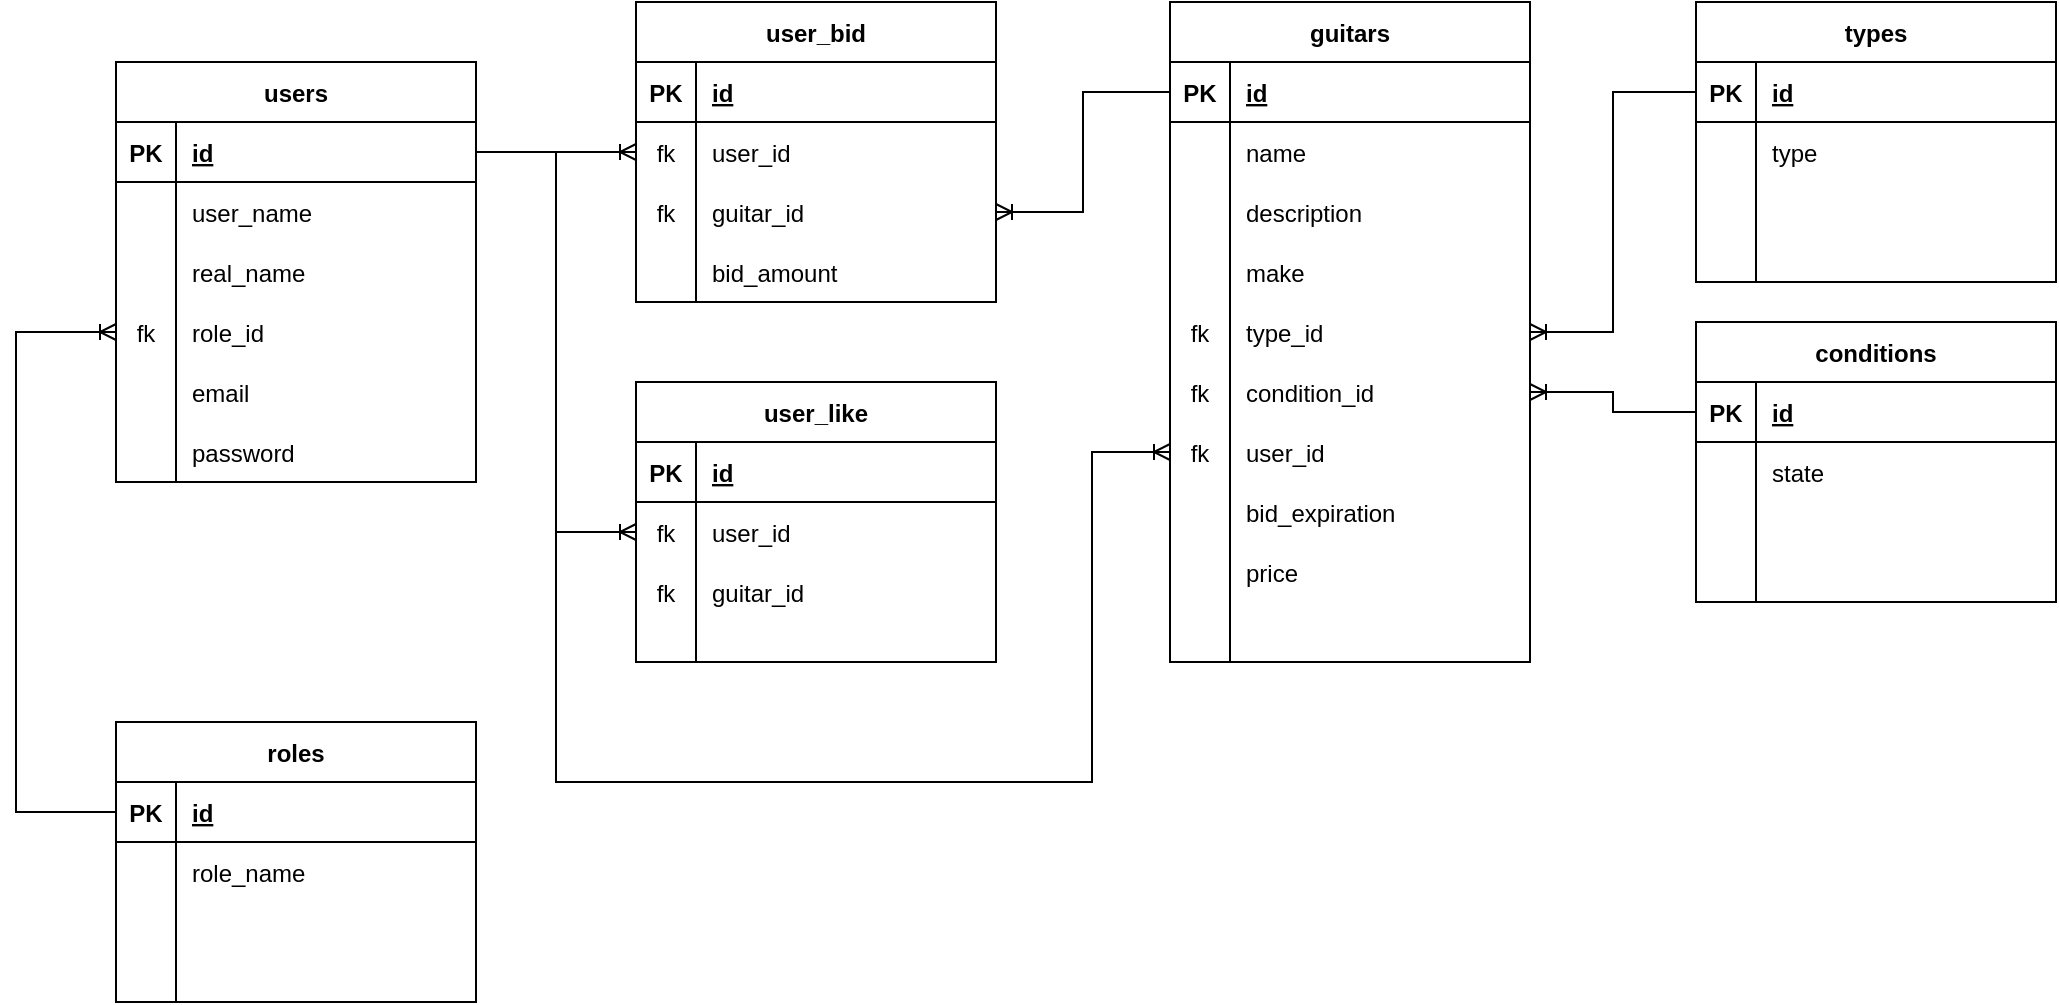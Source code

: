 <mxfile version="20.8.23" type="device"><diagram name="Page-1" id="mUnk5jI9YwAdTZvocxEB"><mxGraphModel dx="1479" dy="732" grid="1" gridSize="10" guides="1" tooltips="1" connect="1" arrows="1" fold="1" page="1" pageScale="1" pageWidth="827" pageHeight="1169" math="0" shadow="0"><root><mxCell id="0"/><mxCell id="1" parent="0"/><mxCell id="qanh94Ku8igepS6LKpz8-15" value="users" style="shape=table;startSize=30;container=1;collapsible=1;childLayout=tableLayout;fixedRows=1;rowLines=0;fontStyle=1;align=center;resizeLast=1;" vertex="1" parent="1"><mxGeometry x="90" y="130" width="180" height="210" as="geometry"/></mxCell><mxCell id="qanh94Ku8igepS6LKpz8-16" value="" style="shape=tableRow;horizontal=0;startSize=0;swimlaneHead=0;swimlaneBody=0;fillColor=none;collapsible=0;dropTarget=0;points=[[0,0.5],[1,0.5]];portConstraint=eastwest;top=0;left=0;right=0;bottom=1;" vertex="1" parent="qanh94Ku8igepS6LKpz8-15"><mxGeometry y="30" width="180" height="30" as="geometry"/></mxCell><mxCell id="qanh94Ku8igepS6LKpz8-17" value="PK" style="shape=partialRectangle;connectable=0;fillColor=none;top=0;left=0;bottom=0;right=0;fontStyle=1;overflow=hidden;" vertex="1" parent="qanh94Ku8igepS6LKpz8-16"><mxGeometry width="30" height="30" as="geometry"><mxRectangle width="30" height="30" as="alternateBounds"/></mxGeometry></mxCell><mxCell id="qanh94Ku8igepS6LKpz8-18" value="id" style="shape=partialRectangle;connectable=0;fillColor=none;top=0;left=0;bottom=0;right=0;align=left;spacingLeft=6;fontStyle=5;overflow=hidden;" vertex="1" parent="qanh94Ku8igepS6LKpz8-16"><mxGeometry x="30" width="150" height="30" as="geometry"><mxRectangle width="150" height="30" as="alternateBounds"/></mxGeometry></mxCell><mxCell id="qanh94Ku8igepS6LKpz8-19" value="" style="shape=tableRow;horizontal=0;startSize=0;swimlaneHead=0;swimlaneBody=0;fillColor=none;collapsible=0;dropTarget=0;points=[[0,0.5],[1,0.5]];portConstraint=eastwest;top=0;left=0;right=0;bottom=0;" vertex="1" parent="qanh94Ku8igepS6LKpz8-15"><mxGeometry y="60" width="180" height="30" as="geometry"/></mxCell><mxCell id="qanh94Ku8igepS6LKpz8-20" value="" style="shape=partialRectangle;connectable=0;fillColor=none;top=0;left=0;bottom=0;right=0;editable=1;overflow=hidden;" vertex="1" parent="qanh94Ku8igepS6LKpz8-19"><mxGeometry width="30" height="30" as="geometry"><mxRectangle width="30" height="30" as="alternateBounds"/></mxGeometry></mxCell><mxCell id="qanh94Ku8igepS6LKpz8-21" value="user_name" style="shape=partialRectangle;connectable=0;fillColor=none;top=0;left=0;bottom=0;right=0;align=left;spacingLeft=6;overflow=hidden;" vertex="1" parent="qanh94Ku8igepS6LKpz8-19"><mxGeometry x="30" width="150" height="30" as="geometry"><mxRectangle width="150" height="30" as="alternateBounds"/></mxGeometry></mxCell><mxCell id="qanh94Ku8igepS6LKpz8-22" value="" style="shape=tableRow;horizontal=0;startSize=0;swimlaneHead=0;swimlaneBody=0;fillColor=none;collapsible=0;dropTarget=0;points=[[0,0.5],[1,0.5]];portConstraint=eastwest;top=0;left=0;right=0;bottom=0;" vertex="1" parent="qanh94Ku8igepS6LKpz8-15"><mxGeometry y="90" width="180" height="30" as="geometry"/></mxCell><mxCell id="qanh94Ku8igepS6LKpz8-23" value="" style="shape=partialRectangle;connectable=0;fillColor=none;top=0;left=0;bottom=0;right=0;editable=1;overflow=hidden;" vertex="1" parent="qanh94Ku8igepS6LKpz8-22"><mxGeometry width="30" height="30" as="geometry"><mxRectangle width="30" height="30" as="alternateBounds"/></mxGeometry></mxCell><mxCell id="qanh94Ku8igepS6LKpz8-24" value="real_name" style="shape=partialRectangle;connectable=0;fillColor=none;top=0;left=0;bottom=0;right=0;align=left;spacingLeft=6;overflow=hidden;" vertex="1" parent="qanh94Ku8igepS6LKpz8-22"><mxGeometry x="30" width="150" height="30" as="geometry"><mxRectangle width="150" height="30" as="alternateBounds"/></mxGeometry></mxCell><mxCell id="qanh94Ku8igepS6LKpz8-25" value="" style="shape=tableRow;horizontal=0;startSize=0;swimlaneHead=0;swimlaneBody=0;fillColor=none;collapsible=0;dropTarget=0;points=[[0,0.5],[1,0.5]];portConstraint=eastwest;top=0;left=0;right=0;bottom=0;" vertex="1" parent="qanh94Ku8igepS6LKpz8-15"><mxGeometry y="120" width="180" height="30" as="geometry"/></mxCell><mxCell id="qanh94Ku8igepS6LKpz8-26" value="fk" style="shape=partialRectangle;connectable=0;fillColor=none;top=0;left=0;bottom=0;right=0;editable=1;overflow=hidden;" vertex="1" parent="qanh94Ku8igepS6LKpz8-25"><mxGeometry width="30" height="30" as="geometry"><mxRectangle width="30" height="30" as="alternateBounds"/></mxGeometry></mxCell><mxCell id="qanh94Ku8igepS6LKpz8-27" value="role_id" style="shape=partialRectangle;connectable=0;fillColor=none;top=0;left=0;bottom=0;right=0;align=left;spacingLeft=6;overflow=hidden;" vertex="1" parent="qanh94Ku8igepS6LKpz8-25"><mxGeometry x="30" width="150" height="30" as="geometry"><mxRectangle width="150" height="30" as="alternateBounds"/></mxGeometry></mxCell><mxCell id="qanh94Ku8igepS6LKpz8-28" value="" style="shape=tableRow;horizontal=0;startSize=0;swimlaneHead=0;swimlaneBody=0;fillColor=none;collapsible=0;dropTarget=0;points=[[0,0.5],[1,0.5]];portConstraint=eastwest;top=0;left=0;right=0;bottom=0;" vertex="1" parent="qanh94Ku8igepS6LKpz8-15"><mxGeometry y="150" width="180" height="30" as="geometry"/></mxCell><mxCell id="qanh94Ku8igepS6LKpz8-29" value="" style="shape=partialRectangle;connectable=0;fillColor=none;top=0;left=0;bottom=0;right=0;editable=1;overflow=hidden;" vertex="1" parent="qanh94Ku8igepS6LKpz8-28"><mxGeometry width="30" height="30" as="geometry"><mxRectangle width="30" height="30" as="alternateBounds"/></mxGeometry></mxCell><mxCell id="qanh94Ku8igepS6LKpz8-30" value="email" style="shape=partialRectangle;connectable=0;fillColor=none;top=0;left=0;bottom=0;right=0;align=left;spacingLeft=6;overflow=hidden;" vertex="1" parent="qanh94Ku8igepS6LKpz8-28"><mxGeometry x="30" width="150" height="30" as="geometry"><mxRectangle width="150" height="30" as="alternateBounds"/></mxGeometry></mxCell><mxCell id="qanh94Ku8igepS6LKpz8-31" value="" style="shape=tableRow;horizontal=0;startSize=0;swimlaneHead=0;swimlaneBody=0;fillColor=none;collapsible=0;dropTarget=0;points=[[0,0.5],[1,0.5]];portConstraint=eastwest;top=0;left=0;right=0;bottom=0;" vertex="1" parent="qanh94Ku8igepS6LKpz8-15"><mxGeometry y="180" width="180" height="30" as="geometry"/></mxCell><mxCell id="qanh94Ku8igepS6LKpz8-32" value="" style="shape=partialRectangle;connectable=0;fillColor=none;top=0;left=0;bottom=0;right=0;editable=1;overflow=hidden;" vertex="1" parent="qanh94Ku8igepS6LKpz8-31"><mxGeometry width="30" height="30" as="geometry"><mxRectangle width="30" height="30" as="alternateBounds"/></mxGeometry></mxCell><mxCell id="qanh94Ku8igepS6LKpz8-33" value="password" style="shape=partialRectangle;connectable=0;fillColor=none;top=0;left=0;bottom=0;right=0;align=left;spacingLeft=6;overflow=hidden;" vertex="1" parent="qanh94Ku8igepS6LKpz8-31"><mxGeometry x="30" width="150" height="30" as="geometry"><mxRectangle width="150" height="30" as="alternateBounds"/></mxGeometry></mxCell><mxCell id="qanh94Ku8igepS6LKpz8-34" value="roles" style="shape=table;startSize=30;container=1;collapsible=1;childLayout=tableLayout;fixedRows=1;rowLines=0;fontStyle=1;align=center;resizeLast=1;" vertex="1" parent="1"><mxGeometry x="90" y="460" width="180" height="140" as="geometry"/></mxCell><mxCell id="qanh94Ku8igepS6LKpz8-35" value="" style="shape=tableRow;horizontal=0;startSize=0;swimlaneHead=0;swimlaneBody=0;fillColor=none;collapsible=0;dropTarget=0;points=[[0,0.5],[1,0.5]];portConstraint=eastwest;top=0;left=0;right=0;bottom=1;" vertex="1" parent="qanh94Ku8igepS6LKpz8-34"><mxGeometry y="30" width="180" height="30" as="geometry"/></mxCell><mxCell id="qanh94Ku8igepS6LKpz8-36" value="PK" style="shape=partialRectangle;connectable=0;fillColor=none;top=0;left=0;bottom=0;right=0;fontStyle=1;overflow=hidden;" vertex="1" parent="qanh94Ku8igepS6LKpz8-35"><mxGeometry width="30" height="30" as="geometry"><mxRectangle width="30" height="30" as="alternateBounds"/></mxGeometry></mxCell><mxCell id="qanh94Ku8igepS6LKpz8-37" value="id" style="shape=partialRectangle;connectable=0;fillColor=none;top=0;left=0;bottom=0;right=0;align=left;spacingLeft=6;fontStyle=5;overflow=hidden;" vertex="1" parent="qanh94Ku8igepS6LKpz8-35"><mxGeometry x="30" width="150" height="30" as="geometry"><mxRectangle width="150" height="30" as="alternateBounds"/></mxGeometry></mxCell><mxCell id="qanh94Ku8igepS6LKpz8-38" value="" style="shape=tableRow;horizontal=0;startSize=0;swimlaneHead=0;swimlaneBody=0;fillColor=none;collapsible=0;dropTarget=0;points=[[0,0.5],[1,0.5]];portConstraint=eastwest;top=0;left=0;right=0;bottom=0;" vertex="1" parent="qanh94Ku8igepS6LKpz8-34"><mxGeometry y="60" width="180" height="30" as="geometry"/></mxCell><mxCell id="qanh94Ku8igepS6LKpz8-39" value="" style="shape=partialRectangle;connectable=0;fillColor=none;top=0;left=0;bottom=0;right=0;editable=1;overflow=hidden;" vertex="1" parent="qanh94Ku8igepS6LKpz8-38"><mxGeometry width="30" height="30" as="geometry"><mxRectangle width="30" height="30" as="alternateBounds"/></mxGeometry></mxCell><mxCell id="qanh94Ku8igepS6LKpz8-40" value="role_name" style="shape=partialRectangle;connectable=0;fillColor=none;top=0;left=0;bottom=0;right=0;align=left;spacingLeft=6;overflow=hidden;" vertex="1" parent="qanh94Ku8igepS6LKpz8-38"><mxGeometry x="30" width="150" height="30" as="geometry"><mxRectangle width="150" height="30" as="alternateBounds"/></mxGeometry></mxCell><mxCell id="qanh94Ku8igepS6LKpz8-41" value="" style="shape=tableRow;horizontal=0;startSize=0;swimlaneHead=0;swimlaneBody=0;fillColor=none;collapsible=0;dropTarget=0;points=[[0,0.5],[1,0.5]];portConstraint=eastwest;top=0;left=0;right=0;bottom=0;" vertex="1" parent="qanh94Ku8igepS6LKpz8-34"><mxGeometry y="90" width="180" height="30" as="geometry"/></mxCell><mxCell id="qanh94Ku8igepS6LKpz8-42" value="" style="shape=partialRectangle;connectable=0;fillColor=none;top=0;left=0;bottom=0;right=0;editable=1;overflow=hidden;" vertex="1" parent="qanh94Ku8igepS6LKpz8-41"><mxGeometry width="30" height="30" as="geometry"><mxRectangle width="30" height="30" as="alternateBounds"/></mxGeometry></mxCell><mxCell id="qanh94Ku8igepS6LKpz8-43" value="" style="shape=partialRectangle;connectable=0;fillColor=none;top=0;left=0;bottom=0;right=0;align=left;spacingLeft=6;overflow=hidden;" vertex="1" parent="qanh94Ku8igepS6LKpz8-41"><mxGeometry x="30" width="150" height="30" as="geometry"><mxRectangle width="150" height="30" as="alternateBounds"/></mxGeometry></mxCell><mxCell id="qanh94Ku8igepS6LKpz8-44" value="" style="shape=tableRow;horizontal=0;startSize=0;swimlaneHead=0;swimlaneBody=0;fillColor=none;collapsible=0;dropTarget=0;points=[[0,0.5],[1,0.5]];portConstraint=eastwest;top=0;left=0;right=0;bottom=0;" vertex="1" parent="qanh94Ku8igepS6LKpz8-34"><mxGeometry y="120" width="180" height="20" as="geometry"/></mxCell><mxCell id="qanh94Ku8igepS6LKpz8-45" value="" style="shape=partialRectangle;connectable=0;fillColor=none;top=0;left=0;bottom=0;right=0;editable=1;overflow=hidden;" vertex="1" parent="qanh94Ku8igepS6LKpz8-44"><mxGeometry width="30" height="20" as="geometry"><mxRectangle width="30" height="20" as="alternateBounds"/></mxGeometry></mxCell><mxCell id="qanh94Ku8igepS6LKpz8-46" value="" style="shape=partialRectangle;connectable=0;fillColor=none;top=0;left=0;bottom=0;right=0;align=left;spacingLeft=6;overflow=hidden;" vertex="1" parent="qanh94Ku8igepS6LKpz8-44"><mxGeometry x="30" width="150" height="20" as="geometry"><mxRectangle width="150" height="20" as="alternateBounds"/></mxGeometry></mxCell><mxCell id="qanh94Ku8igepS6LKpz8-47" value="user_bid" style="shape=table;startSize=30;container=1;collapsible=1;childLayout=tableLayout;fixedRows=1;rowLines=0;fontStyle=1;align=center;resizeLast=1;" vertex="1" parent="1"><mxGeometry x="350" y="100" width="180" height="150" as="geometry"/></mxCell><mxCell id="qanh94Ku8igepS6LKpz8-48" value="" style="shape=tableRow;horizontal=0;startSize=0;swimlaneHead=0;swimlaneBody=0;fillColor=none;collapsible=0;dropTarget=0;points=[[0,0.5],[1,0.5]];portConstraint=eastwest;top=0;left=0;right=0;bottom=1;" vertex="1" parent="qanh94Ku8igepS6LKpz8-47"><mxGeometry y="30" width="180" height="30" as="geometry"/></mxCell><mxCell id="qanh94Ku8igepS6LKpz8-49" value="PK" style="shape=partialRectangle;connectable=0;fillColor=none;top=0;left=0;bottom=0;right=0;fontStyle=1;overflow=hidden;" vertex="1" parent="qanh94Ku8igepS6LKpz8-48"><mxGeometry width="30" height="30" as="geometry"><mxRectangle width="30" height="30" as="alternateBounds"/></mxGeometry></mxCell><mxCell id="qanh94Ku8igepS6LKpz8-50" value="id" style="shape=partialRectangle;connectable=0;fillColor=none;top=0;left=0;bottom=0;right=0;align=left;spacingLeft=6;fontStyle=5;overflow=hidden;" vertex="1" parent="qanh94Ku8igepS6LKpz8-48"><mxGeometry x="30" width="150" height="30" as="geometry"><mxRectangle width="150" height="30" as="alternateBounds"/></mxGeometry></mxCell><mxCell id="qanh94Ku8igepS6LKpz8-51" value="" style="shape=tableRow;horizontal=0;startSize=0;swimlaneHead=0;swimlaneBody=0;fillColor=none;collapsible=0;dropTarget=0;points=[[0,0.5],[1,0.5]];portConstraint=eastwest;top=0;left=0;right=0;bottom=0;" vertex="1" parent="qanh94Ku8igepS6LKpz8-47"><mxGeometry y="60" width="180" height="30" as="geometry"/></mxCell><mxCell id="qanh94Ku8igepS6LKpz8-52" value="fk" style="shape=partialRectangle;connectable=0;fillColor=none;top=0;left=0;bottom=0;right=0;editable=1;overflow=hidden;" vertex="1" parent="qanh94Ku8igepS6LKpz8-51"><mxGeometry width="30" height="30" as="geometry"><mxRectangle width="30" height="30" as="alternateBounds"/></mxGeometry></mxCell><mxCell id="qanh94Ku8igepS6LKpz8-53" value="user_id" style="shape=partialRectangle;connectable=0;fillColor=none;top=0;left=0;bottom=0;right=0;align=left;spacingLeft=6;overflow=hidden;" vertex="1" parent="qanh94Ku8igepS6LKpz8-51"><mxGeometry x="30" width="150" height="30" as="geometry"><mxRectangle width="150" height="30" as="alternateBounds"/></mxGeometry></mxCell><mxCell id="qanh94Ku8igepS6LKpz8-54" value="" style="shape=tableRow;horizontal=0;startSize=0;swimlaneHead=0;swimlaneBody=0;fillColor=none;collapsible=0;dropTarget=0;points=[[0,0.5],[1,0.5]];portConstraint=eastwest;top=0;left=0;right=0;bottom=0;" vertex="1" parent="qanh94Ku8igepS6LKpz8-47"><mxGeometry y="90" width="180" height="30" as="geometry"/></mxCell><mxCell id="qanh94Ku8igepS6LKpz8-55" value="fk" style="shape=partialRectangle;connectable=0;fillColor=none;top=0;left=0;bottom=0;right=0;editable=1;overflow=hidden;" vertex="1" parent="qanh94Ku8igepS6LKpz8-54"><mxGeometry width="30" height="30" as="geometry"><mxRectangle width="30" height="30" as="alternateBounds"/></mxGeometry></mxCell><mxCell id="qanh94Ku8igepS6LKpz8-56" value="guitar_id" style="shape=partialRectangle;connectable=0;fillColor=none;top=0;left=0;bottom=0;right=0;align=left;spacingLeft=6;overflow=hidden;" vertex="1" parent="qanh94Ku8igepS6LKpz8-54"><mxGeometry x="30" width="150" height="30" as="geometry"><mxRectangle width="150" height="30" as="alternateBounds"/></mxGeometry></mxCell><mxCell id="qanh94Ku8igepS6LKpz8-57" value="" style="shape=tableRow;horizontal=0;startSize=0;swimlaneHead=0;swimlaneBody=0;fillColor=none;collapsible=0;dropTarget=0;points=[[0,0.5],[1,0.5]];portConstraint=eastwest;top=0;left=0;right=0;bottom=0;" vertex="1" parent="qanh94Ku8igepS6LKpz8-47"><mxGeometry y="120" width="180" height="30" as="geometry"/></mxCell><mxCell id="qanh94Ku8igepS6LKpz8-58" value="" style="shape=partialRectangle;connectable=0;fillColor=none;top=0;left=0;bottom=0;right=0;editable=1;overflow=hidden;" vertex="1" parent="qanh94Ku8igepS6LKpz8-57"><mxGeometry width="30" height="30" as="geometry"><mxRectangle width="30" height="30" as="alternateBounds"/></mxGeometry></mxCell><mxCell id="qanh94Ku8igepS6LKpz8-59" value="bid_amount" style="shape=partialRectangle;connectable=0;fillColor=none;top=0;left=0;bottom=0;right=0;align=left;spacingLeft=6;overflow=hidden;" vertex="1" parent="qanh94Ku8igepS6LKpz8-57"><mxGeometry x="30" width="150" height="30" as="geometry"><mxRectangle width="150" height="30" as="alternateBounds"/></mxGeometry></mxCell><mxCell id="qanh94Ku8igepS6LKpz8-60" value="user_like" style="shape=table;startSize=30;container=1;collapsible=1;childLayout=tableLayout;fixedRows=1;rowLines=0;fontStyle=1;align=center;resizeLast=1;" vertex="1" parent="1"><mxGeometry x="350" y="290" width="180" height="140" as="geometry"/></mxCell><mxCell id="qanh94Ku8igepS6LKpz8-61" value="" style="shape=tableRow;horizontal=0;startSize=0;swimlaneHead=0;swimlaneBody=0;fillColor=none;collapsible=0;dropTarget=0;points=[[0,0.5],[1,0.5]];portConstraint=eastwest;top=0;left=0;right=0;bottom=1;" vertex="1" parent="qanh94Ku8igepS6LKpz8-60"><mxGeometry y="30" width="180" height="30" as="geometry"/></mxCell><mxCell id="qanh94Ku8igepS6LKpz8-62" value="PK" style="shape=partialRectangle;connectable=0;fillColor=none;top=0;left=0;bottom=0;right=0;fontStyle=1;overflow=hidden;" vertex="1" parent="qanh94Ku8igepS6LKpz8-61"><mxGeometry width="30" height="30" as="geometry"><mxRectangle width="30" height="30" as="alternateBounds"/></mxGeometry></mxCell><mxCell id="qanh94Ku8igepS6LKpz8-63" value="id" style="shape=partialRectangle;connectable=0;fillColor=none;top=0;left=0;bottom=0;right=0;align=left;spacingLeft=6;fontStyle=5;overflow=hidden;" vertex="1" parent="qanh94Ku8igepS6LKpz8-61"><mxGeometry x="30" width="150" height="30" as="geometry"><mxRectangle width="150" height="30" as="alternateBounds"/></mxGeometry></mxCell><mxCell id="qanh94Ku8igepS6LKpz8-64" value="" style="shape=tableRow;horizontal=0;startSize=0;swimlaneHead=0;swimlaneBody=0;fillColor=none;collapsible=0;dropTarget=0;points=[[0,0.5],[1,0.5]];portConstraint=eastwest;top=0;left=0;right=0;bottom=0;" vertex="1" parent="qanh94Ku8igepS6LKpz8-60"><mxGeometry y="60" width="180" height="30" as="geometry"/></mxCell><mxCell id="qanh94Ku8igepS6LKpz8-65" value="fk" style="shape=partialRectangle;connectable=0;fillColor=none;top=0;left=0;bottom=0;right=0;editable=1;overflow=hidden;" vertex="1" parent="qanh94Ku8igepS6LKpz8-64"><mxGeometry width="30" height="30" as="geometry"><mxRectangle width="30" height="30" as="alternateBounds"/></mxGeometry></mxCell><mxCell id="qanh94Ku8igepS6LKpz8-66" value="user_id" style="shape=partialRectangle;connectable=0;fillColor=none;top=0;left=0;bottom=0;right=0;align=left;spacingLeft=6;overflow=hidden;" vertex="1" parent="qanh94Ku8igepS6LKpz8-64"><mxGeometry x="30" width="150" height="30" as="geometry"><mxRectangle width="150" height="30" as="alternateBounds"/></mxGeometry></mxCell><mxCell id="qanh94Ku8igepS6LKpz8-67" value="" style="shape=tableRow;horizontal=0;startSize=0;swimlaneHead=0;swimlaneBody=0;fillColor=none;collapsible=0;dropTarget=0;points=[[0,0.5],[1,0.5]];portConstraint=eastwest;top=0;left=0;right=0;bottom=0;" vertex="1" parent="qanh94Ku8igepS6LKpz8-60"><mxGeometry y="90" width="180" height="30" as="geometry"/></mxCell><mxCell id="qanh94Ku8igepS6LKpz8-68" value="fk" style="shape=partialRectangle;connectable=0;fillColor=none;top=0;left=0;bottom=0;right=0;editable=1;overflow=hidden;" vertex="1" parent="qanh94Ku8igepS6LKpz8-67"><mxGeometry width="30" height="30" as="geometry"><mxRectangle width="30" height="30" as="alternateBounds"/></mxGeometry></mxCell><mxCell id="qanh94Ku8igepS6LKpz8-69" value="guitar_id" style="shape=partialRectangle;connectable=0;fillColor=none;top=0;left=0;bottom=0;right=0;align=left;spacingLeft=6;overflow=hidden;" vertex="1" parent="qanh94Ku8igepS6LKpz8-67"><mxGeometry x="30" width="150" height="30" as="geometry"><mxRectangle width="150" height="30" as="alternateBounds"/></mxGeometry></mxCell><mxCell id="qanh94Ku8igepS6LKpz8-70" value="" style="shape=tableRow;horizontal=0;startSize=0;swimlaneHead=0;swimlaneBody=0;fillColor=none;collapsible=0;dropTarget=0;points=[[0,0.5],[1,0.5]];portConstraint=eastwest;top=0;left=0;right=0;bottom=0;" vertex="1" parent="qanh94Ku8igepS6LKpz8-60"><mxGeometry y="120" width="180" height="20" as="geometry"/></mxCell><mxCell id="qanh94Ku8igepS6LKpz8-71" value="" style="shape=partialRectangle;connectable=0;fillColor=none;top=0;left=0;bottom=0;right=0;editable=1;overflow=hidden;" vertex="1" parent="qanh94Ku8igepS6LKpz8-70"><mxGeometry width="30" height="20" as="geometry"><mxRectangle width="30" height="20" as="alternateBounds"/></mxGeometry></mxCell><mxCell id="qanh94Ku8igepS6LKpz8-72" value="" style="shape=partialRectangle;connectable=0;fillColor=none;top=0;left=0;bottom=0;right=0;align=left;spacingLeft=6;overflow=hidden;" vertex="1" parent="qanh94Ku8igepS6LKpz8-70"><mxGeometry x="30" width="150" height="20" as="geometry"><mxRectangle width="150" height="20" as="alternateBounds"/></mxGeometry></mxCell><mxCell id="qanh94Ku8igepS6LKpz8-73" value="guitars" style="shape=table;startSize=30;container=1;collapsible=1;childLayout=tableLayout;fixedRows=1;rowLines=0;fontStyle=1;align=center;resizeLast=1;" vertex="1" parent="1"><mxGeometry x="617" y="100" width="180" height="330" as="geometry"/></mxCell><mxCell id="qanh94Ku8igepS6LKpz8-74" value="" style="shape=tableRow;horizontal=0;startSize=0;swimlaneHead=0;swimlaneBody=0;fillColor=none;collapsible=0;dropTarget=0;points=[[0,0.5],[1,0.5]];portConstraint=eastwest;top=0;left=0;right=0;bottom=1;" vertex="1" parent="qanh94Ku8igepS6LKpz8-73"><mxGeometry y="30" width="180" height="30" as="geometry"/></mxCell><mxCell id="qanh94Ku8igepS6LKpz8-75" value="PK" style="shape=partialRectangle;connectable=0;fillColor=none;top=0;left=0;bottom=0;right=0;fontStyle=1;overflow=hidden;" vertex="1" parent="qanh94Ku8igepS6LKpz8-74"><mxGeometry width="30" height="30" as="geometry"><mxRectangle width="30" height="30" as="alternateBounds"/></mxGeometry></mxCell><mxCell id="qanh94Ku8igepS6LKpz8-76" value="id" style="shape=partialRectangle;connectable=0;fillColor=none;top=0;left=0;bottom=0;right=0;align=left;spacingLeft=6;fontStyle=5;overflow=hidden;" vertex="1" parent="qanh94Ku8igepS6LKpz8-74"><mxGeometry x="30" width="150" height="30" as="geometry"><mxRectangle width="150" height="30" as="alternateBounds"/></mxGeometry></mxCell><mxCell id="qanh94Ku8igepS6LKpz8-77" value="" style="shape=tableRow;horizontal=0;startSize=0;swimlaneHead=0;swimlaneBody=0;fillColor=none;collapsible=0;dropTarget=0;points=[[0,0.5],[1,0.5]];portConstraint=eastwest;top=0;left=0;right=0;bottom=0;" vertex="1" parent="qanh94Ku8igepS6LKpz8-73"><mxGeometry y="60" width="180" height="30" as="geometry"/></mxCell><mxCell id="qanh94Ku8igepS6LKpz8-78" value="" style="shape=partialRectangle;connectable=0;fillColor=none;top=0;left=0;bottom=0;right=0;editable=1;overflow=hidden;" vertex="1" parent="qanh94Ku8igepS6LKpz8-77"><mxGeometry width="30" height="30" as="geometry"><mxRectangle width="30" height="30" as="alternateBounds"/></mxGeometry></mxCell><mxCell id="qanh94Ku8igepS6LKpz8-79" value="name" style="shape=partialRectangle;connectable=0;fillColor=none;top=0;left=0;bottom=0;right=0;align=left;spacingLeft=6;overflow=hidden;" vertex="1" parent="qanh94Ku8igepS6LKpz8-77"><mxGeometry x="30" width="150" height="30" as="geometry"><mxRectangle width="150" height="30" as="alternateBounds"/></mxGeometry></mxCell><mxCell id="qanh94Ku8igepS6LKpz8-80" value="" style="shape=tableRow;horizontal=0;startSize=0;swimlaneHead=0;swimlaneBody=0;fillColor=none;collapsible=0;dropTarget=0;points=[[0,0.5],[1,0.5]];portConstraint=eastwest;top=0;left=0;right=0;bottom=0;" vertex="1" parent="qanh94Ku8igepS6LKpz8-73"><mxGeometry y="90" width="180" height="30" as="geometry"/></mxCell><mxCell id="qanh94Ku8igepS6LKpz8-81" value="" style="shape=partialRectangle;connectable=0;fillColor=none;top=0;left=0;bottom=0;right=0;editable=1;overflow=hidden;" vertex="1" parent="qanh94Ku8igepS6LKpz8-80"><mxGeometry width="30" height="30" as="geometry"><mxRectangle width="30" height="30" as="alternateBounds"/></mxGeometry></mxCell><mxCell id="qanh94Ku8igepS6LKpz8-82" value="description" style="shape=partialRectangle;connectable=0;fillColor=none;top=0;left=0;bottom=0;right=0;align=left;spacingLeft=6;overflow=hidden;" vertex="1" parent="qanh94Ku8igepS6LKpz8-80"><mxGeometry x="30" width="150" height="30" as="geometry"><mxRectangle width="150" height="30" as="alternateBounds"/></mxGeometry></mxCell><mxCell id="qanh94Ku8igepS6LKpz8-98" value="" style="shape=tableRow;horizontal=0;startSize=0;swimlaneHead=0;swimlaneBody=0;fillColor=none;collapsible=0;dropTarget=0;points=[[0,0.5],[1,0.5]];portConstraint=eastwest;top=0;left=0;right=0;bottom=0;" vertex="1" parent="qanh94Ku8igepS6LKpz8-73"><mxGeometry y="120" width="180" height="30" as="geometry"/></mxCell><mxCell id="qanh94Ku8igepS6LKpz8-99" value="" style="shape=partialRectangle;connectable=0;fillColor=none;top=0;left=0;bottom=0;right=0;editable=1;overflow=hidden;" vertex="1" parent="qanh94Ku8igepS6LKpz8-98"><mxGeometry width="30" height="30" as="geometry"><mxRectangle width="30" height="30" as="alternateBounds"/></mxGeometry></mxCell><mxCell id="qanh94Ku8igepS6LKpz8-100" value="make" style="shape=partialRectangle;connectable=0;fillColor=none;top=0;left=0;bottom=0;right=0;align=left;spacingLeft=6;overflow=hidden;" vertex="1" parent="qanh94Ku8igepS6LKpz8-98"><mxGeometry x="30" width="150" height="30" as="geometry"><mxRectangle width="150" height="30" as="alternateBounds"/></mxGeometry></mxCell><mxCell id="qanh94Ku8igepS6LKpz8-83" value="" style="shape=tableRow;horizontal=0;startSize=0;swimlaneHead=0;swimlaneBody=0;fillColor=none;collapsible=0;dropTarget=0;points=[[0,0.5],[1,0.5]];portConstraint=eastwest;top=0;left=0;right=0;bottom=0;" vertex="1" parent="qanh94Ku8igepS6LKpz8-73"><mxGeometry y="150" width="180" height="30" as="geometry"/></mxCell><mxCell id="qanh94Ku8igepS6LKpz8-84" value="fk" style="shape=partialRectangle;connectable=0;fillColor=none;top=0;left=0;bottom=0;right=0;editable=1;overflow=hidden;" vertex="1" parent="qanh94Ku8igepS6LKpz8-83"><mxGeometry width="30" height="30" as="geometry"><mxRectangle width="30" height="30" as="alternateBounds"/></mxGeometry></mxCell><mxCell id="qanh94Ku8igepS6LKpz8-85" value="type_id" style="shape=partialRectangle;connectable=0;fillColor=none;top=0;left=0;bottom=0;right=0;align=left;spacingLeft=6;overflow=hidden;" vertex="1" parent="qanh94Ku8igepS6LKpz8-83"><mxGeometry x="30" width="150" height="30" as="geometry"><mxRectangle width="150" height="30" as="alternateBounds"/></mxGeometry></mxCell><mxCell id="qanh94Ku8igepS6LKpz8-86" value="" style="shape=tableRow;horizontal=0;startSize=0;swimlaneHead=0;swimlaneBody=0;fillColor=none;collapsible=0;dropTarget=0;points=[[0,0.5],[1,0.5]];portConstraint=eastwest;top=0;left=0;right=0;bottom=0;" vertex="1" parent="qanh94Ku8igepS6LKpz8-73"><mxGeometry y="180" width="180" height="30" as="geometry"/></mxCell><mxCell id="qanh94Ku8igepS6LKpz8-87" value="fk" style="shape=partialRectangle;connectable=0;fillColor=none;top=0;left=0;bottom=0;right=0;editable=1;overflow=hidden;" vertex="1" parent="qanh94Ku8igepS6LKpz8-86"><mxGeometry width="30" height="30" as="geometry"><mxRectangle width="30" height="30" as="alternateBounds"/></mxGeometry></mxCell><mxCell id="qanh94Ku8igepS6LKpz8-88" value="condition_id" style="shape=partialRectangle;connectable=0;fillColor=none;top=0;left=0;bottom=0;right=0;align=left;spacingLeft=6;overflow=hidden;" vertex="1" parent="qanh94Ku8igepS6LKpz8-86"><mxGeometry x="30" width="150" height="30" as="geometry"><mxRectangle width="150" height="30" as="alternateBounds"/></mxGeometry></mxCell><mxCell id="qanh94Ku8igepS6LKpz8-89" value="" style="shape=tableRow;horizontal=0;startSize=0;swimlaneHead=0;swimlaneBody=0;fillColor=none;collapsible=0;dropTarget=0;points=[[0,0.5],[1,0.5]];portConstraint=eastwest;top=0;left=0;right=0;bottom=0;" vertex="1" parent="qanh94Ku8igepS6LKpz8-73"><mxGeometry y="210" width="180" height="30" as="geometry"/></mxCell><mxCell id="qanh94Ku8igepS6LKpz8-90" value="fk" style="shape=partialRectangle;connectable=0;fillColor=none;top=0;left=0;bottom=0;right=0;editable=1;overflow=hidden;" vertex="1" parent="qanh94Ku8igepS6LKpz8-89"><mxGeometry width="30" height="30" as="geometry"><mxRectangle width="30" height="30" as="alternateBounds"/></mxGeometry></mxCell><mxCell id="qanh94Ku8igepS6LKpz8-91" value="user_id" style="shape=partialRectangle;connectable=0;fillColor=none;top=0;left=0;bottom=0;right=0;align=left;spacingLeft=6;overflow=hidden;" vertex="1" parent="qanh94Ku8igepS6LKpz8-89"><mxGeometry x="30" width="150" height="30" as="geometry"><mxRectangle width="150" height="30" as="alternateBounds"/></mxGeometry></mxCell><mxCell id="qanh94Ku8igepS6LKpz8-95" value="" style="shape=tableRow;horizontal=0;startSize=0;swimlaneHead=0;swimlaneBody=0;fillColor=none;collapsible=0;dropTarget=0;points=[[0,0.5],[1,0.5]];portConstraint=eastwest;top=0;left=0;right=0;bottom=0;" vertex="1" parent="qanh94Ku8igepS6LKpz8-73"><mxGeometry y="240" width="180" height="30" as="geometry"/></mxCell><mxCell id="qanh94Ku8igepS6LKpz8-96" value="" style="shape=partialRectangle;connectable=0;fillColor=none;top=0;left=0;bottom=0;right=0;editable=1;overflow=hidden;" vertex="1" parent="qanh94Ku8igepS6LKpz8-95"><mxGeometry width="30" height="30" as="geometry"><mxRectangle width="30" height="30" as="alternateBounds"/></mxGeometry></mxCell><mxCell id="qanh94Ku8igepS6LKpz8-97" value="bid_expiration" style="shape=partialRectangle;connectable=0;fillColor=none;top=0;left=0;bottom=0;right=0;align=left;spacingLeft=6;overflow=hidden;" vertex="1" parent="qanh94Ku8igepS6LKpz8-95"><mxGeometry x="30" width="150" height="30" as="geometry"><mxRectangle width="150" height="30" as="alternateBounds"/></mxGeometry></mxCell><mxCell id="qanh94Ku8igepS6LKpz8-101" value="" style="shape=tableRow;horizontal=0;startSize=0;swimlaneHead=0;swimlaneBody=0;fillColor=none;collapsible=0;dropTarget=0;points=[[0,0.5],[1,0.5]];portConstraint=eastwest;top=0;left=0;right=0;bottom=0;" vertex="1" parent="qanh94Ku8igepS6LKpz8-73"><mxGeometry y="270" width="180" height="30" as="geometry"/></mxCell><mxCell id="qanh94Ku8igepS6LKpz8-102" value="" style="shape=partialRectangle;connectable=0;fillColor=none;top=0;left=0;bottom=0;right=0;editable=1;overflow=hidden;" vertex="1" parent="qanh94Ku8igepS6LKpz8-101"><mxGeometry width="30" height="30" as="geometry"><mxRectangle width="30" height="30" as="alternateBounds"/></mxGeometry></mxCell><mxCell id="qanh94Ku8igepS6LKpz8-103" value="price" style="shape=partialRectangle;connectable=0;fillColor=none;top=0;left=0;bottom=0;right=0;align=left;spacingLeft=6;overflow=hidden;" vertex="1" parent="qanh94Ku8igepS6LKpz8-101"><mxGeometry x="30" width="150" height="30" as="geometry"><mxRectangle width="150" height="30" as="alternateBounds"/></mxGeometry></mxCell><mxCell id="qanh94Ku8igepS6LKpz8-92" value="" style="shape=tableRow;horizontal=0;startSize=0;swimlaneHead=0;swimlaneBody=0;fillColor=none;collapsible=0;dropTarget=0;points=[[0,0.5],[1,0.5]];portConstraint=eastwest;top=0;left=0;right=0;bottom=0;" vertex="1" parent="qanh94Ku8igepS6LKpz8-73"><mxGeometry y="300" width="180" height="30" as="geometry"/></mxCell><mxCell id="qanh94Ku8igepS6LKpz8-93" value="" style="shape=partialRectangle;connectable=0;fillColor=none;top=0;left=0;bottom=0;right=0;editable=1;overflow=hidden;" vertex="1" parent="qanh94Ku8igepS6LKpz8-92"><mxGeometry width="30" height="30" as="geometry"><mxRectangle width="30" height="30" as="alternateBounds"/></mxGeometry></mxCell><mxCell id="qanh94Ku8igepS6LKpz8-94" value="" style="shape=partialRectangle;connectable=0;fillColor=none;top=0;left=0;bottom=0;right=0;align=left;spacingLeft=6;overflow=hidden;" vertex="1" parent="qanh94Ku8igepS6LKpz8-92"><mxGeometry x="30" width="150" height="30" as="geometry"><mxRectangle width="150" height="30" as="alternateBounds"/></mxGeometry></mxCell><mxCell id="qanh94Ku8igepS6LKpz8-104" value="types" style="shape=table;startSize=30;container=1;collapsible=1;childLayout=tableLayout;fixedRows=1;rowLines=0;fontStyle=1;align=center;resizeLast=1;" vertex="1" parent="1"><mxGeometry x="880" y="100" width="180" height="140" as="geometry"/></mxCell><mxCell id="qanh94Ku8igepS6LKpz8-105" value="" style="shape=tableRow;horizontal=0;startSize=0;swimlaneHead=0;swimlaneBody=0;fillColor=none;collapsible=0;dropTarget=0;points=[[0,0.5],[1,0.5]];portConstraint=eastwest;top=0;left=0;right=0;bottom=1;" vertex="1" parent="qanh94Ku8igepS6LKpz8-104"><mxGeometry y="30" width="180" height="30" as="geometry"/></mxCell><mxCell id="qanh94Ku8igepS6LKpz8-106" value="PK" style="shape=partialRectangle;connectable=0;fillColor=none;top=0;left=0;bottom=0;right=0;fontStyle=1;overflow=hidden;" vertex="1" parent="qanh94Ku8igepS6LKpz8-105"><mxGeometry width="30" height="30" as="geometry"><mxRectangle width="30" height="30" as="alternateBounds"/></mxGeometry></mxCell><mxCell id="qanh94Ku8igepS6LKpz8-107" value="id" style="shape=partialRectangle;connectable=0;fillColor=none;top=0;left=0;bottom=0;right=0;align=left;spacingLeft=6;fontStyle=5;overflow=hidden;" vertex="1" parent="qanh94Ku8igepS6LKpz8-105"><mxGeometry x="30" width="150" height="30" as="geometry"><mxRectangle width="150" height="30" as="alternateBounds"/></mxGeometry></mxCell><mxCell id="qanh94Ku8igepS6LKpz8-108" value="" style="shape=tableRow;horizontal=0;startSize=0;swimlaneHead=0;swimlaneBody=0;fillColor=none;collapsible=0;dropTarget=0;points=[[0,0.5],[1,0.5]];portConstraint=eastwest;top=0;left=0;right=0;bottom=0;" vertex="1" parent="qanh94Ku8igepS6LKpz8-104"><mxGeometry y="60" width="180" height="30" as="geometry"/></mxCell><mxCell id="qanh94Ku8igepS6LKpz8-109" value="" style="shape=partialRectangle;connectable=0;fillColor=none;top=0;left=0;bottom=0;right=0;editable=1;overflow=hidden;" vertex="1" parent="qanh94Ku8igepS6LKpz8-108"><mxGeometry width="30" height="30" as="geometry"><mxRectangle width="30" height="30" as="alternateBounds"/></mxGeometry></mxCell><mxCell id="qanh94Ku8igepS6LKpz8-110" value="type" style="shape=partialRectangle;connectable=0;fillColor=none;top=0;left=0;bottom=0;right=0;align=left;spacingLeft=6;overflow=hidden;" vertex="1" parent="qanh94Ku8igepS6LKpz8-108"><mxGeometry x="30" width="150" height="30" as="geometry"><mxRectangle width="150" height="30" as="alternateBounds"/></mxGeometry></mxCell><mxCell id="qanh94Ku8igepS6LKpz8-111" value="" style="shape=tableRow;horizontal=0;startSize=0;swimlaneHead=0;swimlaneBody=0;fillColor=none;collapsible=0;dropTarget=0;points=[[0,0.5],[1,0.5]];portConstraint=eastwest;top=0;left=0;right=0;bottom=0;" vertex="1" parent="qanh94Ku8igepS6LKpz8-104"><mxGeometry y="90" width="180" height="30" as="geometry"/></mxCell><mxCell id="qanh94Ku8igepS6LKpz8-112" value="" style="shape=partialRectangle;connectable=0;fillColor=none;top=0;left=0;bottom=0;right=0;editable=1;overflow=hidden;" vertex="1" parent="qanh94Ku8igepS6LKpz8-111"><mxGeometry width="30" height="30" as="geometry"><mxRectangle width="30" height="30" as="alternateBounds"/></mxGeometry></mxCell><mxCell id="qanh94Ku8igepS6LKpz8-113" value="" style="shape=partialRectangle;connectable=0;fillColor=none;top=0;left=0;bottom=0;right=0;align=left;spacingLeft=6;overflow=hidden;" vertex="1" parent="qanh94Ku8igepS6LKpz8-111"><mxGeometry x="30" width="150" height="30" as="geometry"><mxRectangle width="150" height="30" as="alternateBounds"/></mxGeometry></mxCell><mxCell id="qanh94Ku8igepS6LKpz8-114" value="" style="shape=tableRow;horizontal=0;startSize=0;swimlaneHead=0;swimlaneBody=0;fillColor=none;collapsible=0;dropTarget=0;points=[[0,0.5],[1,0.5]];portConstraint=eastwest;top=0;left=0;right=0;bottom=0;" vertex="1" parent="qanh94Ku8igepS6LKpz8-104"><mxGeometry y="120" width="180" height="20" as="geometry"/></mxCell><mxCell id="qanh94Ku8igepS6LKpz8-115" value="" style="shape=partialRectangle;connectable=0;fillColor=none;top=0;left=0;bottom=0;right=0;editable=1;overflow=hidden;" vertex="1" parent="qanh94Ku8igepS6LKpz8-114"><mxGeometry width="30" height="20" as="geometry"><mxRectangle width="30" height="20" as="alternateBounds"/></mxGeometry></mxCell><mxCell id="qanh94Ku8igepS6LKpz8-116" value="" style="shape=partialRectangle;connectable=0;fillColor=none;top=0;left=0;bottom=0;right=0;align=left;spacingLeft=6;overflow=hidden;" vertex="1" parent="qanh94Ku8igepS6LKpz8-114"><mxGeometry x="30" width="150" height="20" as="geometry"><mxRectangle width="150" height="20" as="alternateBounds"/></mxGeometry></mxCell><mxCell id="qanh94Ku8igepS6LKpz8-117" value="conditions" style="shape=table;startSize=30;container=1;collapsible=1;childLayout=tableLayout;fixedRows=1;rowLines=0;fontStyle=1;align=center;resizeLast=1;" vertex="1" parent="1"><mxGeometry x="880" y="260" width="180" height="140" as="geometry"/></mxCell><mxCell id="qanh94Ku8igepS6LKpz8-118" value="" style="shape=tableRow;horizontal=0;startSize=0;swimlaneHead=0;swimlaneBody=0;fillColor=none;collapsible=0;dropTarget=0;points=[[0,0.5],[1,0.5]];portConstraint=eastwest;top=0;left=0;right=0;bottom=1;" vertex="1" parent="qanh94Ku8igepS6LKpz8-117"><mxGeometry y="30" width="180" height="30" as="geometry"/></mxCell><mxCell id="qanh94Ku8igepS6LKpz8-119" value="PK" style="shape=partialRectangle;connectable=0;fillColor=none;top=0;left=0;bottom=0;right=0;fontStyle=1;overflow=hidden;" vertex="1" parent="qanh94Ku8igepS6LKpz8-118"><mxGeometry width="30" height="30" as="geometry"><mxRectangle width="30" height="30" as="alternateBounds"/></mxGeometry></mxCell><mxCell id="qanh94Ku8igepS6LKpz8-120" value="id" style="shape=partialRectangle;connectable=0;fillColor=none;top=0;left=0;bottom=0;right=0;align=left;spacingLeft=6;fontStyle=5;overflow=hidden;" vertex="1" parent="qanh94Ku8igepS6LKpz8-118"><mxGeometry x="30" width="150" height="30" as="geometry"><mxRectangle width="150" height="30" as="alternateBounds"/></mxGeometry></mxCell><mxCell id="qanh94Ku8igepS6LKpz8-121" value="" style="shape=tableRow;horizontal=0;startSize=0;swimlaneHead=0;swimlaneBody=0;fillColor=none;collapsible=0;dropTarget=0;points=[[0,0.5],[1,0.5]];portConstraint=eastwest;top=0;left=0;right=0;bottom=0;" vertex="1" parent="qanh94Ku8igepS6LKpz8-117"><mxGeometry y="60" width="180" height="30" as="geometry"/></mxCell><mxCell id="qanh94Ku8igepS6LKpz8-122" value="" style="shape=partialRectangle;connectable=0;fillColor=none;top=0;left=0;bottom=0;right=0;editable=1;overflow=hidden;" vertex="1" parent="qanh94Ku8igepS6LKpz8-121"><mxGeometry width="30" height="30" as="geometry"><mxRectangle width="30" height="30" as="alternateBounds"/></mxGeometry></mxCell><mxCell id="qanh94Ku8igepS6LKpz8-123" value="state" style="shape=partialRectangle;connectable=0;fillColor=none;top=0;left=0;bottom=0;right=0;align=left;spacingLeft=6;overflow=hidden;" vertex="1" parent="qanh94Ku8igepS6LKpz8-121"><mxGeometry x="30" width="150" height="30" as="geometry"><mxRectangle width="150" height="30" as="alternateBounds"/></mxGeometry></mxCell><mxCell id="qanh94Ku8igepS6LKpz8-124" value="" style="shape=tableRow;horizontal=0;startSize=0;swimlaneHead=0;swimlaneBody=0;fillColor=none;collapsible=0;dropTarget=0;points=[[0,0.5],[1,0.5]];portConstraint=eastwest;top=0;left=0;right=0;bottom=0;" vertex="1" parent="qanh94Ku8igepS6LKpz8-117"><mxGeometry y="90" width="180" height="30" as="geometry"/></mxCell><mxCell id="qanh94Ku8igepS6LKpz8-125" value="" style="shape=partialRectangle;connectable=0;fillColor=none;top=0;left=0;bottom=0;right=0;editable=1;overflow=hidden;" vertex="1" parent="qanh94Ku8igepS6LKpz8-124"><mxGeometry width="30" height="30" as="geometry"><mxRectangle width="30" height="30" as="alternateBounds"/></mxGeometry></mxCell><mxCell id="qanh94Ku8igepS6LKpz8-126" value="" style="shape=partialRectangle;connectable=0;fillColor=none;top=0;left=0;bottom=0;right=0;align=left;spacingLeft=6;overflow=hidden;" vertex="1" parent="qanh94Ku8igepS6LKpz8-124"><mxGeometry x="30" width="150" height="30" as="geometry"><mxRectangle width="150" height="30" as="alternateBounds"/></mxGeometry></mxCell><mxCell id="qanh94Ku8igepS6LKpz8-127" value="" style="shape=tableRow;horizontal=0;startSize=0;swimlaneHead=0;swimlaneBody=0;fillColor=none;collapsible=0;dropTarget=0;points=[[0,0.5],[1,0.5]];portConstraint=eastwest;top=0;left=0;right=0;bottom=0;" vertex="1" parent="qanh94Ku8igepS6LKpz8-117"><mxGeometry y="120" width="180" height="20" as="geometry"/></mxCell><mxCell id="qanh94Ku8igepS6LKpz8-128" value="" style="shape=partialRectangle;connectable=0;fillColor=none;top=0;left=0;bottom=0;right=0;editable=1;overflow=hidden;" vertex="1" parent="qanh94Ku8igepS6LKpz8-127"><mxGeometry width="30" height="20" as="geometry"><mxRectangle width="30" height="20" as="alternateBounds"/></mxGeometry></mxCell><mxCell id="qanh94Ku8igepS6LKpz8-129" value="" style="shape=partialRectangle;connectable=0;fillColor=none;top=0;left=0;bottom=0;right=0;align=left;spacingLeft=6;overflow=hidden;" vertex="1" parent="qanh94Ku8igepS6LKpz8-127"><mxGeometry x="30" width="150" height="20" as="geometry"><mxRectangle width="150" height="20" as="alternateBounds"/></mxGeometry></mxCell><mxCell id="qanh94Ku8igepS6LKpz8-146" value="" style="edgeStyle=entityRelationEdgeStyle;fontSize=12;html=1;endArrow=ERoneToMany;rounded=0;exitX=1;exitY=0.5;exitDx=0;exitDy=0;entryX=0;entryY=0.5;entryDx=0;entryDy=0;" edge="1" parent="1" source="qanh94Ku8igepS6LKpz8-16" target="qanh94Ku8igepS6LKpz8-51"><mxGeometry width="100" height="100" relative="1" as="geometry"><mxPoint x="310" y="220" as="sourcePoint"/><mxPoint x="410" y="120" as="targetPoint"/></mxGeometry></mxCell><mxCell id="qanh94Ku8igepS6LKpz8-147" value="" style="edgeStyle=orthogonalEdgeStyle;fontSize=12;html=1;endArrow=ERoneToMany;rounded=0;exitX=1;exitY=0.5;exitDx=0;exitDy=0;entryX=0;entryY=0.5;entryDx=0;entryDy=0;" edge="1" parent="1" source="qanh94Ku8igepS6LKpz8-16" target="qanh94Ku8igepS6LKpz8-64"><mxGeometry width="100" height="100" relative="1" as="geometry"><mxPoint x="280" y="185" as="sourcePoint"/><mxPoint x="360" y="185" as="targetPoint"/></mxGeometry></mxCell><mxCell id="qanh94Ku8igepS6LKpz8-148" value="" style="edgeStyle=orthogonalEdgeStyle;fontSize=12;html=1;endArrow=ERoneToMany;rounded=0;exitX=0;exitY=0.5;exitDx=0;exitDy=0;entryX=0;entryY=0.5;entryDx=0;entryDy=0;" edge="1" parent="1" source="qanh94Ku8igepS6LKpz8-35" target="qanh94Ku8igepS6LKpz8-25"><mxGeometry width="100" height="100" relative="1" as="geometry"><mxPoint x="-70" y="260" as="sourcePoint"/><mxPoint x="10" y="450" as="targetPoint"/><Array as="points"><mxPoint x="40" y="505"/><mxPoint x="40" y="265"/></Array></mxGeometry></mxCell><mxCell id="qanh94Ku8igepS6LKpz8-149" value="" style="edgeStyle=orthogonalEdgeStyle;fontSize=12;html=1;endArrow=ERoneToMany;rounded=0;exitX=0;exitY=0.5;exitDx=0;exitDy=0;entryX=1;entryY=0.5;entryDx=0;entryDy=0;" edge="1" parent="1" source="qanh94Ku8igepS6LKpz8-118" target="qanh94Ku8igepS6LKpz8-86"><mxGeometry width="100" height="100" relative="1" as="geometry"><mxPoint x="790" y="320" as="sourcePoint"/><mxPoint x="890" y="220" as="targetPoint"/></mxGeometry></mxCell><mxCell id="qanh94Ku8igepS6LKpz8-150" value="" style="edgeStyle=orthogonalEdgeStyle;fontSize=12;html=1;endArrow=ERoneToMany;rounded=0;exitX=0;exitY=0.5;exitDx=0;exitDy=0;entryX=1;entryY=0.5;entryDx=0;entryDy=0;" edge="1" parent="1" source="qanh94Ku8igepS6LKpz8-105" target="qanh94Ku8igepS6LKpz8-83"><mxGeometry width="100" height="100" relative="1" as="geometry"><mxPoint x="890" y="270" as="sourcePoint"/><mxPoint x="807" y="260" as="targetPoint"/></mxGeometry></mxCell><mxCell id="qanh94Ku8igepS6LKpz8-151" value="" style="edgeStyle=orthogonalEdgeStyle;fontSize=12;html=1;endArrow=ERoneToMany;rounded=0;exitX=0;exitY=0.5;exitDx=0;exitDy=0;entryX=1;entryY=0.5;entryDx=0;entryDy=0;" edge="1" parent="1" source="qanh94Ku8igepS6LKpz8-74" target="qanh94Ku8igepS6LKpz8-54"><mxGeometry width="100" height="100" relative="1" as="geometry"><mxPoint x="450" y="320" as="sourcePoint"/><mxPoint x="550" y="220" as="targetPoint"/></mxGeometry></mxCell><mxCell id="qanh94Ku8igepS6LKpz8-152" value="" style="edgeStyle=orthogonalEdgeStyle;fontSize=12;html=1;endArrow=ERoneToMany;rounded=0;exitX=1;exitY=0.5;exitDx=0;exitDy=0;entryX=0;entryY=0.5;entryDx=0;entryDy=0;" edge="1" parent="1" source="qanh94Ku8igepS6LKpz8-16" target="qanh94Ku8igepS6LKpz8-89"><mxGeometry width="100" height="100" relative="1" as="geometry"><mxPoint x="280" y="185" as="sourcePoint"/><mxPoint x="580" y="320" as="targetPoint"/><Array as="points"><mxPoint x="310" y="175"/><mxPoint x="310" y="490"/><mxPoint x="578" y="490"/><mxPoint x="578" y="325"/></Array></mxGeometry></mxCell></root></mxGraphModel></diagram></mxfile>